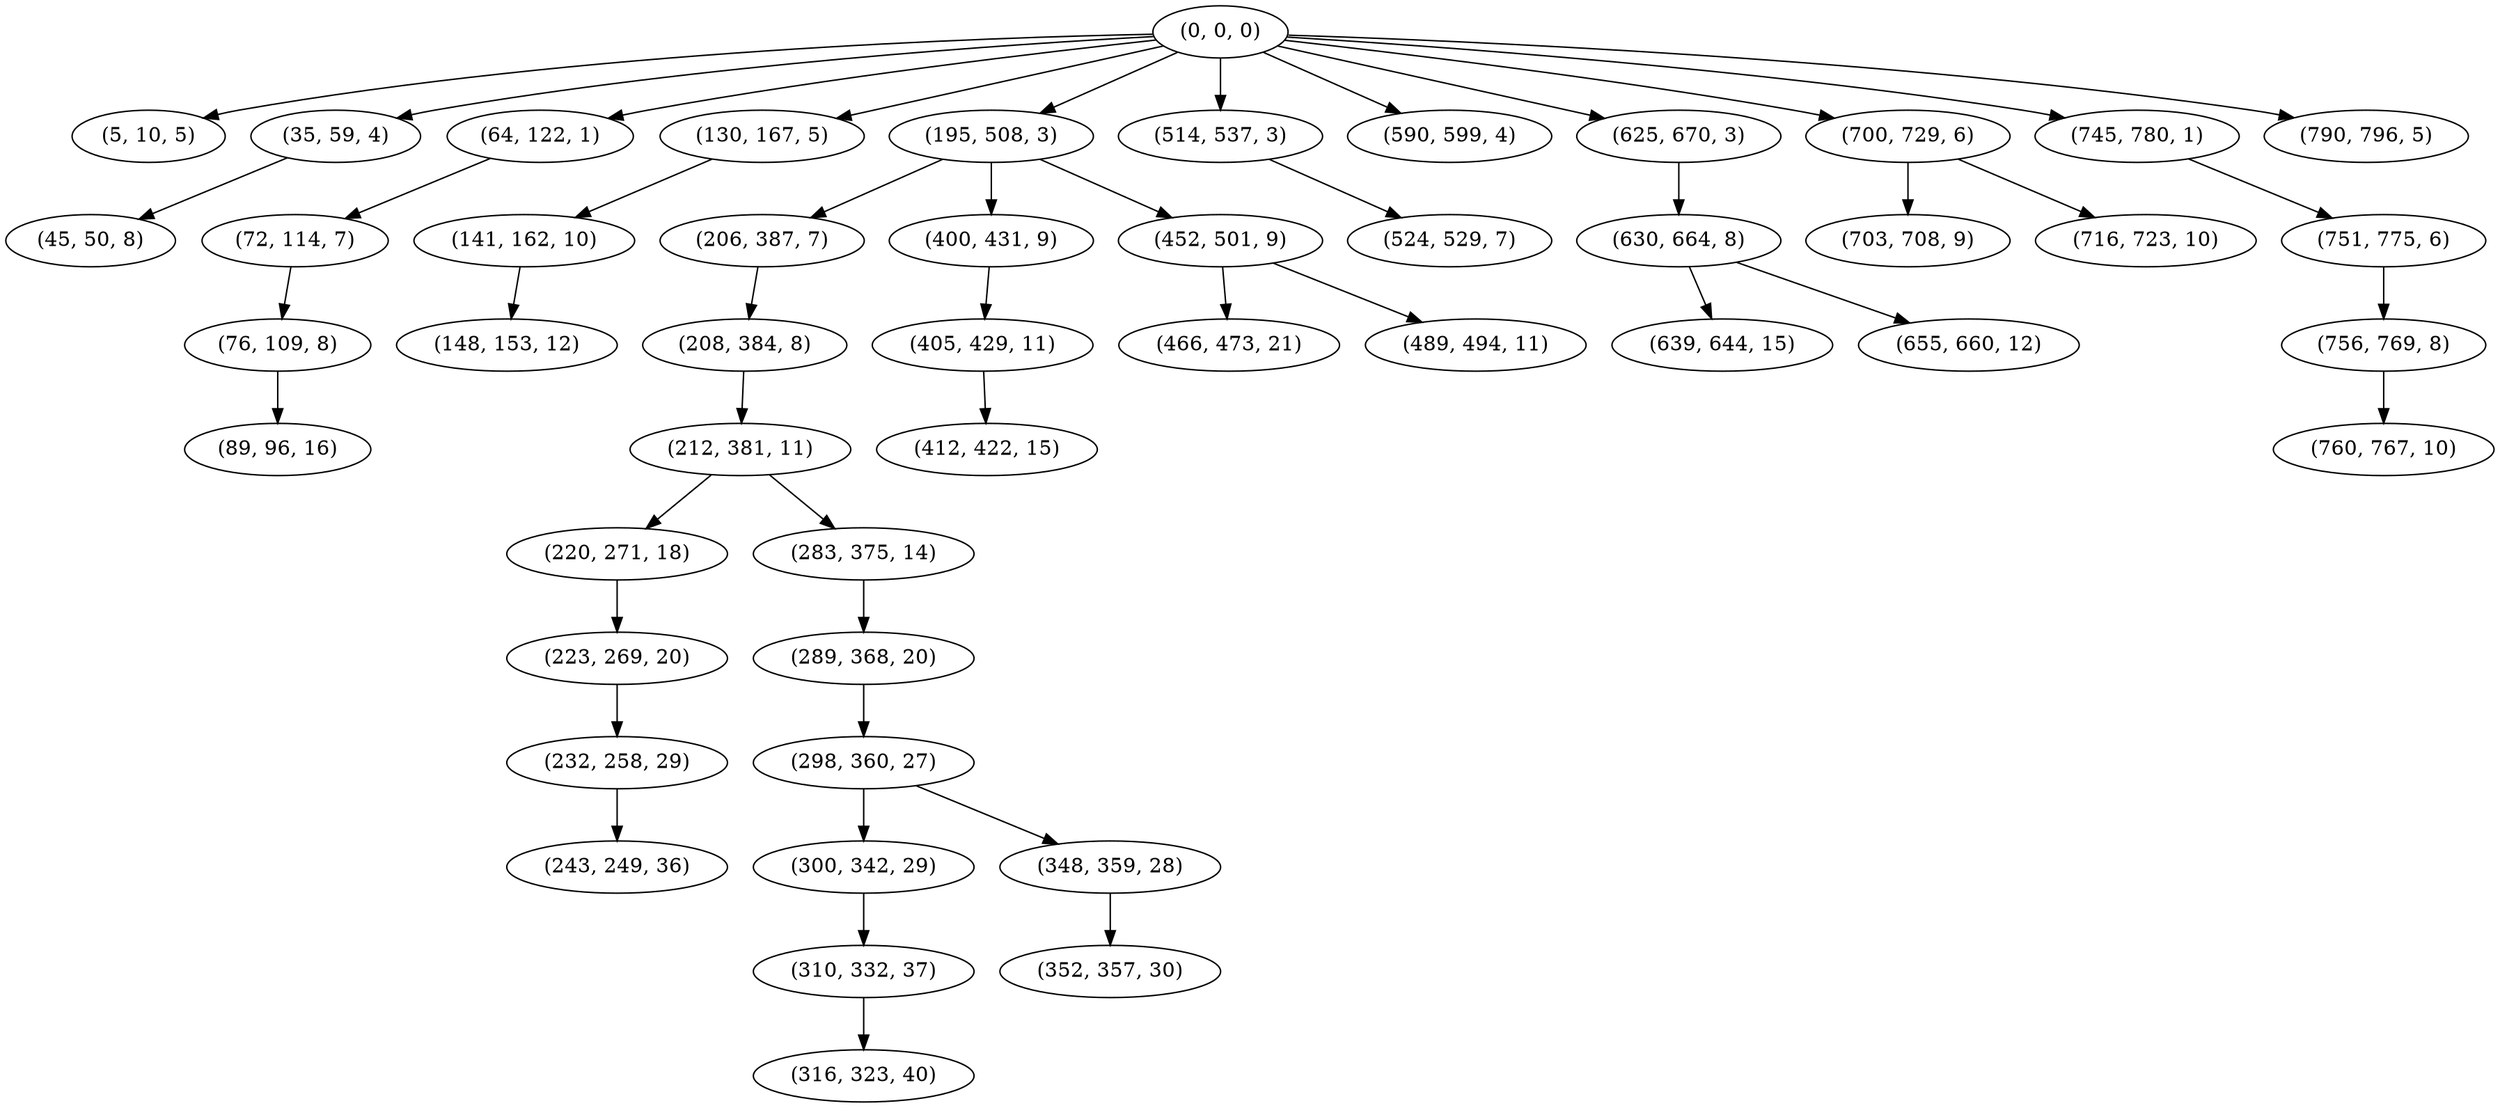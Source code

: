 digraph tree {
    "(0, 0, 0)";
    "(5, 10, 5)";
    "(35, 59, 4)";
    "(45, 50, 8)";
    "(64, 122, 1)";
    "(72, 114, 7)";
    "(76, 109, 8)";
    "(89, 96, 16)";
    "(130, 167, 5)";
    "(141, 162, 10)";
    "(148, 153, 12)";
    "(195, 508, 3)";
    "(206, 387, 7)";
    "(208, 384, 8)";
    "(212, 381, 11)";
    "(220, 271, 18)";
    "(223, 269, 20)";
    "(232, 258, 29)";
    "(243, 249, 36)";
    "(283, 375, 14)";
    "(289, 368, 20)";
    "(298, 360, 27)";
    "(300, 342, 29)";
    "(310, 332, 37)";
    "(316, 323, 40)";
    "(348, 359, 28)";
    "(352, 357, 30)";
    "(400, 431, 9)";
    "(405, 429, 11)";
    "(412, 422, 15)";
    "(452, 501, 9)";
    "(466, 473, 21)";
    "(489, 494, 11)";
    "(514, 537, 3)";
    "(524, 529, 7)";
    "(590, 599, 4)";
    "(625, 670, 3)";
    "(630, 664, 8)";
    "(639, 644, 15)";
    "(655, 660, 12)";
    "(700, 729, 6)";
    "(703, 708, 9)";
    "(716, 723, 10)";
    "(745, 780, 1)";
    "(751, 775, 6)";
    "(756, 769, 8)";
    "(760, 767, 10)";
    "(790, 796, 5)";
    "(0, 0, 0)" -> "(5, 10, 5)";
    "(0, 0, 0)" -> "(35, 59, 4)";
    "(0, 0, 0)" -> "(64, 122, 1)";
    "(0, 0, 0)" -> "(130, 167, 5)";
    "(0, 0, 0)" -> "(195, 508, 3)";
    "(0, 0, 0)" -> "(514, 537, 3)";
    "(0, 0, 0)" -> "(590, 599, 4)";
    "(0, 0, 0)" -> "(625, 670, 3)";
    "(0, 0, 0)" -> "(700, 729, 6)";
    "(0, 0, 0)" -> "(745, 780, 1)";
    "(0, 0, 0)" -> "(790, 796, 5)";
    "(35, 59, 4)" -> "(45, 50, 8)";
    "(64, 122, 1)" -> "(72, 114, 7)";
    "(72, 114, 7)" -> "(76, 109, 8)";
    "(76, 109, 8)" -> "(89, 96, 16)";
    "(130, 167, 5)" -> "(141, 162, 10)";
    "(141, 162, 10)" -> "(148, 153, 12)";
    "(195, 508, 3)" -> "(206, 387, 7)";
    "(195, 508, 3)" -> "(400, 431, 9)";
    "(195, 508, 3)" -> "(452, 501, 9)";
    "(206, 387, 7)" -> "(208, 384, 8)";
    "(208, 384, 8)" -> "(212, 381, 11)";
    "(212, 381, 11)" -> "(220, 271, 18)";
    "(212, 381, 11)" -> "(283, 375, 14)";
    "(220, 271, 18)" -> "(223, 269, 20)";
    "(223, 269, 20)" -> "(232, 258, 29)";
    "(232, 258, 29)" -> "(243, 249, 36)";
    "(283, 375, 14)" -> "(289, 368, 20)";
    "(289, 368, 20)" -> "(298, 360, 27)";
    "(298, 360, 27)" -> "(300, 342, 29)";
    "(298, 360, 27)" -> "(348, 359, 28)";
    "(300, 342, 29)" -> "(310, 332, 37)";
    "(310, 332, 37)" -> "(316, 323, 40)";
    "(348, 359, 28)" -> "(352, 357, 30)";
    "(400, 431, 9)" -> "(405, 429, 11)";
    "(405, 429, 11)" -> "(412, 422, 15)";
    "(452, 501, 9)" -> "(466, 473, 21)";
    "(452, 501, 9)" -> "(489, 494, 11)";
    "(514, 537, 3)" -> "(524, 529, 7)";
    "(625, 670, 3)" -> "(630, 664, 8)";
    "(630, 664, 8)" -> "(639, 644, 15)";
    "(630, 664, 8)" -> "(655, 660, 12)";
    "(700, 729, 6)" -> "(703, 708, 9)";
    "(700, 729, 6)" -> "(716, 723, 10)";
    "(745, 780, 1)" -> "(751, 775, 6)";
    "(751, 775, 6)" -> "(756, 769, 8)";
    "(756, 769, 8)" -> "(760, 767, 10)";
}
